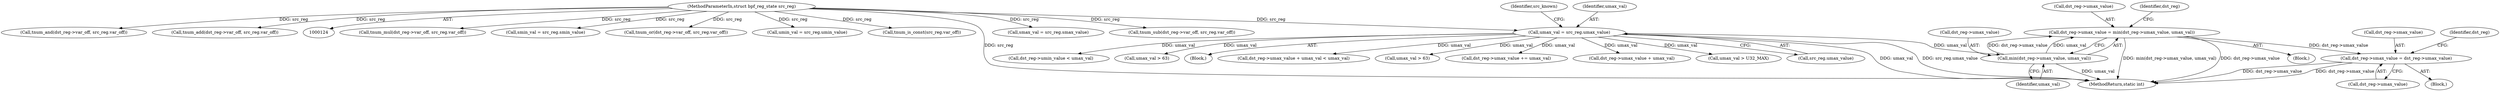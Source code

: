 digraph "0_linux_0c17d1d2c61936401f4702e1846e2c19b200f958@pointer" {
"1000529" [label="(Call,dst_reg->smax_value = dst_reg->umax_value)"];
"1000490" [label="(Call,dst_reg->umax_value = min(dst_reg->umax_value, umax_val))"];
"1000494" [label="(Call,min(dst_reg->umax_value, umax_val))"];
"1000178" [label="(Call,umax_val = src_reg.umax_value)"];
"1000128" [label="(MethodParameterIn,struct bpf_reg_state src_reg)"];
"1000367" [label="(Call,tnum_mul(dst_reg->var_off, src_reg.var_off))"];
"1000530" [label="(Call,dst_reg->smax_value)"];
"1000529" [label="(Call,dst_reg->smax_value = dst_reg->umax_value)"];
"1000491" [label="(Call,dst_reg->umax_value)"];
"1000322" [label="(Call,dst_reg->umin_value < umax_val)"];
"1000704" [label="(Call,umax_val > 63)"];
"1000498" [label="(Identifier,umax_val)"];
"1000129" [label="(Block,)"];
"1000494" [label="(Call,min(dst_reg->umax_value, umax_val))"];
"1000243" [label="(Call,dst_reg->umax_value + umax_val < umax_val)"];
"1000163" [label="(Call,smin_val = src_reg.smin_value)"];
"1000495" [label="(Call,dst_reg->umax_value)"];
"1000636" [label="(Call,umax_val > 63)"];
"1000563" [label="(Call,tnum_or(dst_reg->var_off, src_reg.var_off))"];
"1000268" [label="(Call,dst_reg->umax_value += umax_val)"];
"1000537" [label="(Identifier,dst_reg)"];
"1000244" [label="(Call,dst_reg->umax_value + umax_val)"];
"1000392" [label="(Call,umax_val > U32_MAX)"];
"1000533" [label="(Call,dst_reg->umax_value)"];
"1000180" [label="(Call,src_reg.umax_value)"];
"1000173" [label="(Call,umin_val = src_reg.umin_value)"];
"1000503" [label="(Identifier,dst_reg)"];
"1000521" [label="(Block,)"];
"1000185" [label="(Call,tnum_is_const(src_reg.var_off))"];
"1000771" [label="(MethodReturn,static int)"];
"1000168" [label="(Call,smax_val = src_reg.smax_value)"];
"1000354" [label="(Call,tnum_sub(dst_reg->var_off, src_reg.var_off))"];
"1000128" [label="(MethodParameterIn,struct bpf_reg_state src_reg)"];
"1000474" [label="(Call,tnum_and(dst_reg->var_off, src_reg.var_off))"];
"1000490" [label="(Call,dst_reg->umax_value = min(dst_reg->umax_value, umax_val))"];
"1000184" [label="(Identifier,src_known)"];
"1000178" [label="(Call,umax_val = src_reg.umax_value)"];
"1000197" [label="(Block,)"];
"1000179" [label="(Identifier,umax_val)"];
"1000277" [label="(Call,tnum_add(dst_reg->var_off, src_reg.var_off))"];
"1000529" -> "1000521"  [label="AST: "];
"1000529" -> "1000533"  [label="CFG: "];
"1000530" -> "1000529"  [label="AST: "];
"1000533" -> "1000529"  [label="AST: "];
"1000537" -> "1000529"  [label="CFG: "];
"1000529" -> "1000771"  [label="DDG: dst_reg->umax_value"];
"1000529" -> "1000771"  [label="DDG: dst_reg->smax_value"];
"1000490" -> "1000529"  [label="DDG: dst_reg->umax_value"];
"1000490" -> "1000197"  [label="AST: "];
"1000490" -> "1000494"  [label="CFG: "];
"1000491" -> "1000490"  [label="AST: "];
"1000494" -> "1000490"  [label="AST: "];
"1000503" -> "1000490"  [label="CFG: "];
"1000490" -> "1000771"  [label="DDG: min(dst_reg->umax_value, umax_val)"];
"1000490" -> "1000771"  [label="DDG: dst_reg->umax_value"];
"1000494" -> "1000490"  [label="DDG: dst_reg->umax_value"];
"1000494" -> "1000490"  [label="DDG: umax_val"];
"1000494" -> "1000498"  [label="CFG: "];
"1000495" -> "1000494"  [label="AST: "];
"1000498" -> "1000494"  [label="AST: "];
"1000494" -> "1000771"  [label="DDG: umax_val"];
"1000178" -> "1000494"  [label="DDG: umax_val"];
"1000178" -> "1000129"  [label="AST: "];
"1000178" -> "1000180"  [label="CFG: "];
"1000179" -> "1000178"  [label="AST: "];
"1000180" -> "1000178"  [label="AST: "];
"1000184" -> "1000178"  [label="CFG: "];
"1000178" -> "1000771"  [label="DDG: umax_val"];
"1000178" -> "1000771"  [label="DDG: src_reg.umax_value"];
"1000128" -> "1000178"  [label="DDG: src_reg"];
"1000178" -> "1000243"  [label="DDG: umax_val"];
"1000178" -> "1000244"  [label="DDG: umax_val"];
"1000178" -> "1000268"  [label="DDG: umax_val"];
"1000178" -> "1000322"  [label="DDG: umax_val"];
"1000178" -> "1000392"  [label="DDG: umax_val"];
"1000178" -> "1000636"  [label="DDG: umax_val"];
"1000178" -> "1000704"  [label="DDG: umax_val"];
"1000128" -> "1000124"  [label="AST: "];
"1000128" -> "1000771"  [label="DDG: src_reg"];
"1000128" -> "1000163"  [label="DDG: src_reg"];
"1000128" -> "1000168"  [label="DDG: src_reg"];
"1000128" -> "1000173"  [label="DDG: src_reg"];
"1000128" -> "1000185"  [label="DDG: src_reg"];
"1000128" -> "1000277"  [label="DDG: src_reg"];
"1000128" -> "1000354"  [label="DDG: src_reg"];
"1000128" -> "1000367"  [label="DDG: src_reg"];
"1000128" -> "1000474"  [label="DDG: src_reg"];
"1000128" -> "1000563"  [label="DDG: src_reg"];
}
